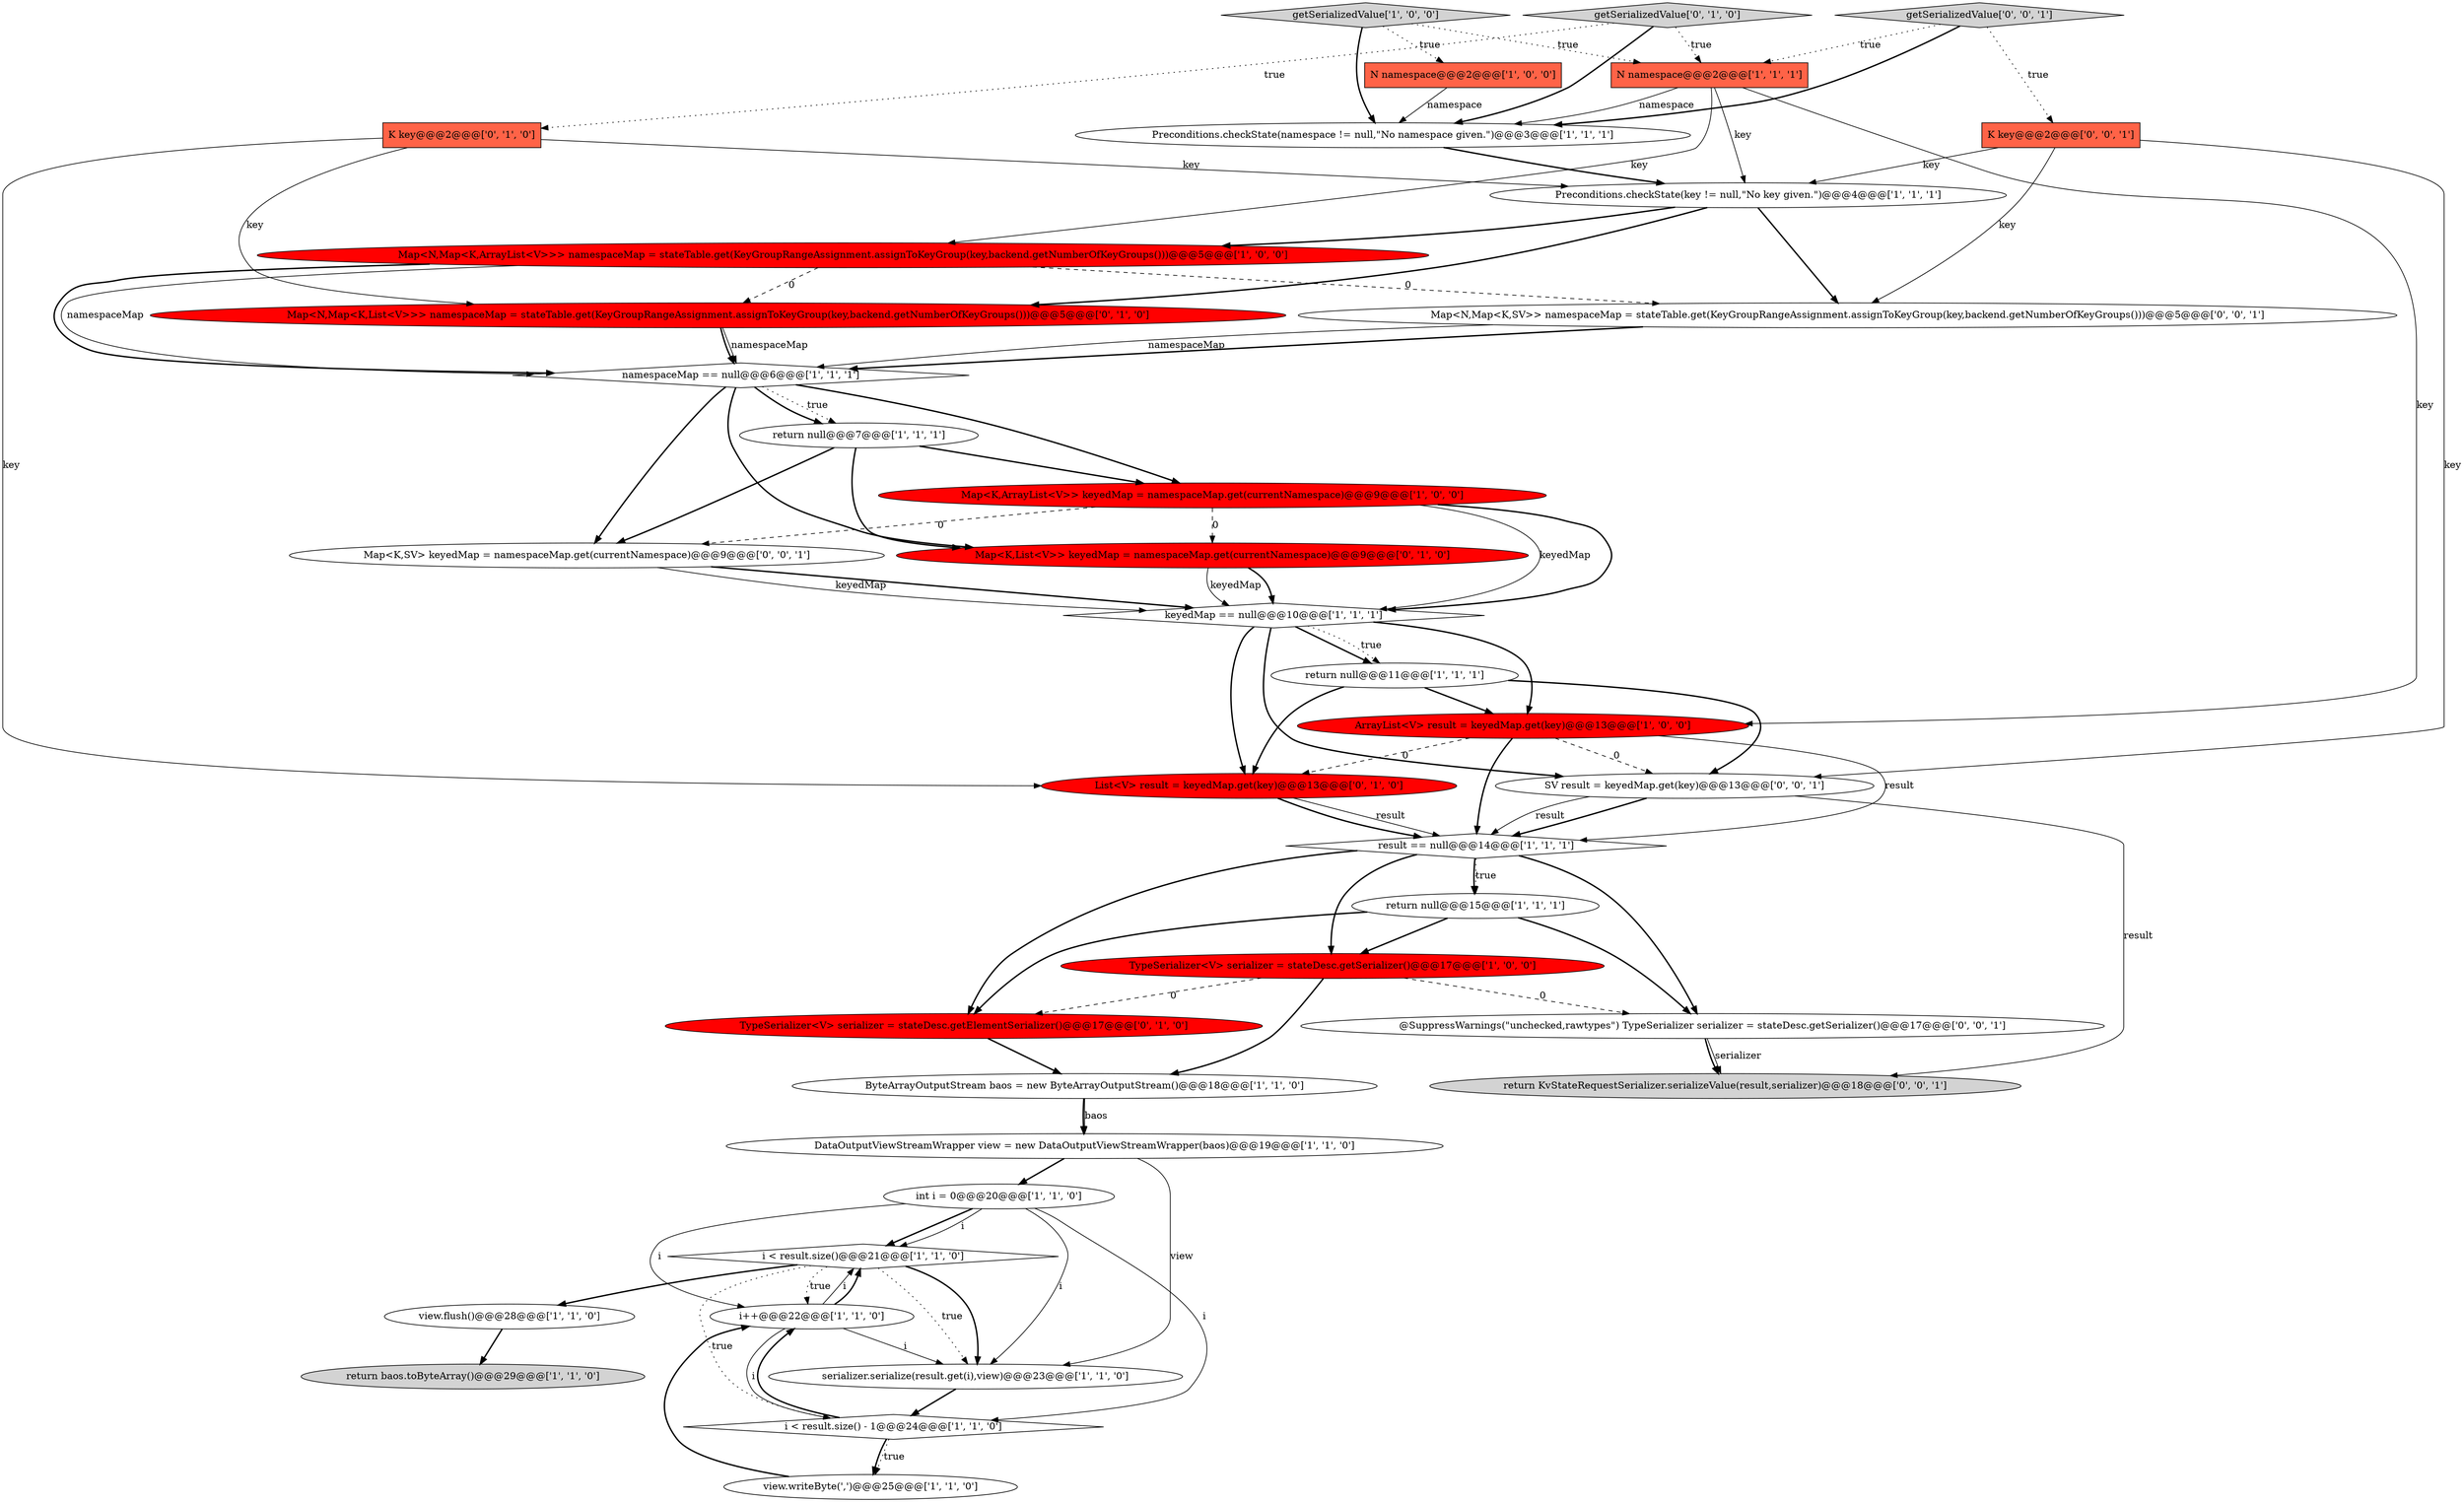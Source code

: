 digraph {
8 [style = filled, label = "keyedMap == null@@@10@@@['1', '1', '1']", fillcolor = white, shape = diamond image = "AAA0AAABBB1BBB"];
32 [style = filled, label = "Map<K,SV> keyedMap = namespaceMap.get(currentNamespace)@@@9@@@['0', '0', '1']", fillcolor = white, shape = ellipse image = "AAA0AAABBB3BBB"];
11 [style = filled, label = "return null@@@11@@@['1', '1', '1']", fillcolor = white, shape = ellipse image = "AAA0AAABBB1BBB"];
29 [style = filled, label = "K key@@@2@@@['0', '1', '0']", fillcolor = tomato, shape = box image = "AAA0AAABBB2BBB"];
25 [style = filled, label = "Map<N,Map<K,List<V>>> namespaceMap = stateTable.get(KeyGroupRangeAssignment.assignToKeyGroup(key,backend.getNumberOfKeyGroups()))@@@5@@@['0', '1', '0']", fillcolor = red, shape = ellipse image = "AAA1AAABBB2BBB"];
4 [style = filled, label = "view.flush()@@@28@@@['1', '1', '0']", fillcolor = white, shape = ellipse image = "AAA0AAABBB1BBB"];
21 [style = filled, label = "return null@@@15@@@['1', '1', '1']", fillcolor = white, shape = ellipse image = "AAA0AAABBB1BBB"];
15 [style = filled, label = "DataOutputViewStreamWrapper view = new DataOutputViewStreamWrapper(baos)@@@19@@@['1', '1', '0']", fillcolor = white, shape = ellipse image = "AAA0AAABBB1BBB"];
36 [style = filled, label = "@SuppressWarnings(\"unchecked,rawtypes\") TypeSerializer serializer = stateDesc.getSerializer()@@@17@@@['0', '0', '1']", fillcolor = white, shape = ellipse image = "AAA0AAABBB3BBB"];
35 [style = filled, label = "return KvStateRequestSerializer.serializeValue(result,serializer)@@@18@@@['0', '0', '1']", fillcolor = lightgray, shape = ellipse image = "AAA0AAABBB3BBB"];
28 [style = filled, label = "List<V> result = keyedMap.get(key)@@@13@@@['0', '1', '0']", fillcolor = red, shape = ellipse image = "AAA1AAABBB2BBB"];
1 [style = filled, label = "ArrayList<V> result = keyedMap.get(key)@@@13@@@['1', '0', '0']", fillcolor = red, shape = ellipse image = "AAA1AAABBB1BBB"];
2 [style = filled, label = "int i = 0@@@20@@@['1', '1', '0']", fillcolor = white, shape = ellipse image = "AAA0AAABBB1BBB"];
7 [style = filled, label = "return baos.toByteArray()@@@29@@@['1', '1', '0']", fillcolor = lightgray, shape = ellipse image = "AAA0AAABBB1BBB"];
30 [style = filled, label = "Map<K,List<V>> keyedMap = namespaceMap.get(currentNamespace)@@@9@@@['0', '1', '0']", fillcolor = red, shape = ellipse image = "AAA1AAABBB2BBB"];
37 [style = filled, label = "Map<N,Map<K,SV>> namespaceMap = stateTable.get(KeyGroupRangeAssignment.assignToKeyGroup(key,backend.getNumberOfKeyGroups()))@@@5@@@['0', '0', '1']", fillcolor = white, shape = ellipse image = "AAA0AAABBB3BBB"];
23 [style = filled, label = "Map<N,Map<K,ArrayList<V>>> namespaceMap = stateTable.get(KeyGroupRangeAssignment.assignToKeyGroup(key,backend.getNumberOfKeyGroups()))@@@5@@@['1', '0', '0']", fillcolor = red, shape = ellipse image = "AAA1AAABBB1BBB"];
3 [style = filled, label = "TypeSerializer<V> serializer = stateDesc.getSerializer()@@@17@@@['1', '0', '0']", fillcolor = red, shape = ellipse image = "AAA1AAABBB1BBB"];
27 [style = filled, label = "getSerializedValue['0', '1', '0']", fillcolor = lightgray, shape = diamond image = "AAA0AAABBB2BBB"];
0 [style = filled, label = "i < result.size()@@@21@@@['1', '1', '0']", fillcolor = white, shape = diamond image = "AAA0AAABBB1BBB"];
20 [style = filled, label = "return null@@@7@@@['1', '1', '1']", fillcolor = white, shape = ellipse image = "AAA0AAABBB1BBB"];
16 [style = filled, label = "namespaceMap == null@@@6@@@['1', '1', '1']", fillcolor = white, shape = diamond image = "AAA0AAABBB1BBB"];
5 [style = filled, label = "ByteArrayOutputStream baos = new ByteArrayOutputStream()@@@18@@@['1', '1', '0']", fillcolor = white, shape = ellipse image = "AAA0AAABBB1BBB"];
24 [style = filled, label = "view.writeByte(',')@@@25@@@['1', '1', '0']", fillcolor = white, shape = ellipse image = "AAA0AAABBB1BBB"];
12 [style = filled, label = "Map<K,ArrayList<V>> keyedMap = namespaceMap.get(currentNamespace)@@@9@@@['1', '0', '0']", fillcolor = red, shape = ellipse image = "AAA1AAABBB1BBB"];
31 [style = filled, label = "K key@@@2@@@['0', '0', '1']", fillcolor = tomato, shape = box image = "AAA0AAABBB3BBB"];
34 [style = filled, label = "SV result = keyedMap.get(key)@@@13@@@['0', '0', '1']", fillcolor = white, shape = ellipse image = "AAA0AAABBB3BBB"];
14 [style = filled, label = "N namespace@@@2@@@['1', '1', '1']", fillcolor = tomato, shape = box image = "AAA0AAABBB1BBB"];
26 [style = filled, label = "TypeSerializer<V> serializer = stateDesc.getElementSerializer()@@@17@@@['0', '1', '0']", fillcolor = red, shape = ellipse image = "AAA1AAABBB2BBB"];
18 [style = filled, label = "Preconditions.checkState(key != null,\"No key given.\")@@@4@@@['1', '1', '1']", fillcolor = white, shape = ellipse image = "AAA0AAABBB1BBB"];
6 [style = filled, label = "Preconditions.checkState(namespace != null,\"No namespace given.\")@@@3@@@['1', '1', '1']", fillcolor = white, shape = ellipse image = "AAA0AAABBB1BBB"];
33 [style = filled, label = "getSerializedValue['0', '0', '1']", fillcolor = lightgray, shape = diamond image = "AAA0AAABBB3BBB"];
13 [style = filled, label = "N namespace@@@2@@@['1', '0', '0']", fillcolor = tomato, shape = box image = "AAA0AAABBB1BBB"];
9 [style = filled, label = "i++@@@22@@@['1', '1', '0']", fillcolor = white, shape = ellipse image = "AAA0AAABBB1BBB"];
10 [style = filled, label = "result == null@@@14@@@['1', '1', '1']", fillcolor = white, shape = diamond image = "AAA0AAABBB1BBB"];
19 [style = filled, label = "getSerializedValue['1', '0', '0']", fillcolor = lightgray, shape = diamond image = "AAA0AAABBB1BBB"];
22 [style = filled, label = "serializer.serialize(result.get(i),view)@@@23@@@['1', '1', '0']", fillcolor = white, shape = ellipse image = "AAA0AAABBB1BBB"];
17 [style = filled, label = "i < result.size() - 1@@@24@@@['1', '1', '0']", fillcolor = white, shape = diamond image = "AAA0AAABBB1BBB"];
9->0 [style = solid, label="i"];
2->9 [style = solid, label="i"];
27->14 [style = dotted, label="true"];
23->25 [style = dashed, label="0"];
17->9 [style = bold, label=""];
15->22 [style = solid, label="view"];
5->15 [style = bold, label=""];
16->20 [style = dotted, label="true"];
31->18 [style = solid, label="key"];
33->14 [style = dotted, label="true"];
8->1 [style = bold, label=""];
21->26 [style = bold, label=""];
3->5 [style = bold, label=""];
21->36 [style = bold, label=""];
31->34 [style = solid, label="key"];
30->8 [style = bold, label=""];
25->16 [style = solid, label="namespaceMap"];
8->11 [style = bold, label=""];
36->35 [style = solid, label="serializer"];
21->3 [style = bold, label=""];
11->28 [style = bold, label=""];
8->28 [style = bold, label=""];
8->34 [style = bold, label=""];
3->36 [style = dashed, label="0"];
1->34 [style = dashed, label="0"];
10->26 [style = bold, label=""];
16->32 [style = bold, label=""];
10->21 [style = bold, label=""];
12->30 [style = dashed, label="0"];
19->6 [style = bold, label=""];
23->16 [style = solid, label="namespaceMap"];
27->29 [style = dotted, label="true"];
14->6 [style = solid, label="namespace"];
14->1 [style = solid, label="key"];
18->25 [style = bold, label=""];
22->17 [style = bold, label=""];
2->17 [style = solid, label="i"];
36->35 [style = bold, label=""];
16->20 [style = bold, label=""];
37->16 [style = bold, label=""];
33->31 [style = dotted, label="true"];
18->37 [style = bold, label=""];
5->15 [style = solid, label="baos"];
18->23 [style = bold, label=""];
3->26 [style = dashed, label="0"];
37->16 [style = solid, label="namespaceMap"];
6->18 [style = bold, label=""];
12->32 [style = dashed, label="0"];
14->18 [style = solid, label="key"];
29->25 [style = solid, label="key"];
2->22 [style = solid, label="i"];
1->28 [style = dashed, label="0"];
25->16 [style = bold, label=""];
4->7 [style = bold, label=""];
23->37 [style = dashed, label="0"];
14->23 [style = solid, label="key"];
29->18 [style = solid, label="key"];
28->10 [style = solid, label="result"];
2->0 [style = bold, label=""];
32->8 [style = bold, label=""];
34->35 [style = solid, label="result"];
12->8 [style = bold, label=""];
16->30 [style = bold, label=""];
13->6 [style = solid, label="namespace"];
2->0 [style = solid, label="i"];
8->11 [style = dotted, label="true"];
0->9 [style = dotted, label="true"];
24->9 [style = bold, label=""];
17->24 [style = dotted, label="true"];
19->14 [style = dotted, label="true"];
23->16 [style = bold, label=""];
15->2 [style = bold, label=""];
9->22 [style = solid, label="i"];
9->0 [style = bold, label=""];
28->10 [style = bold, label=""];
11->1 [style = bold, label=""];
26->5 [style = bold, label=""];
33->6 [style = bold, label=""];
9->17 [style = solid, label="i"];
32->8 [style = solid, label="keyedMap"];
20->32 [style = bold, label=""];
10->3 [style = bold, label=""];
19->13 [style = dotted, label="true"];
34->10 [style = bold, label=""];
27->6 [style = bold, label=""];
10->36 [style = bold, label=""];
1->10 [style = solid, label="result"];
0->22 [style = dotted, label="true"];
30->8 [style = solid, label="keyedMap"];
31->37 [style = solid, label="key"];
17->24 [style = bold, label=""];
11->34 [style = bold, label=""];
0->4 [style = bold, label=""];
34->10 [style = solid, label="result"];
0->22 [style = bold, label=""];
20->12 [style = bold, label=""];
29->28 [style = solid, label="key"];
12->8 [style = solid, label="keyedMap"];
0->17 [style = dotted, label="true"];
20->30 [style = bold, label=""];
1->10 [style = bold, label=""];
10->21 [style = dotted, label="true"];
16->12 [style = bold, label=""];
}
